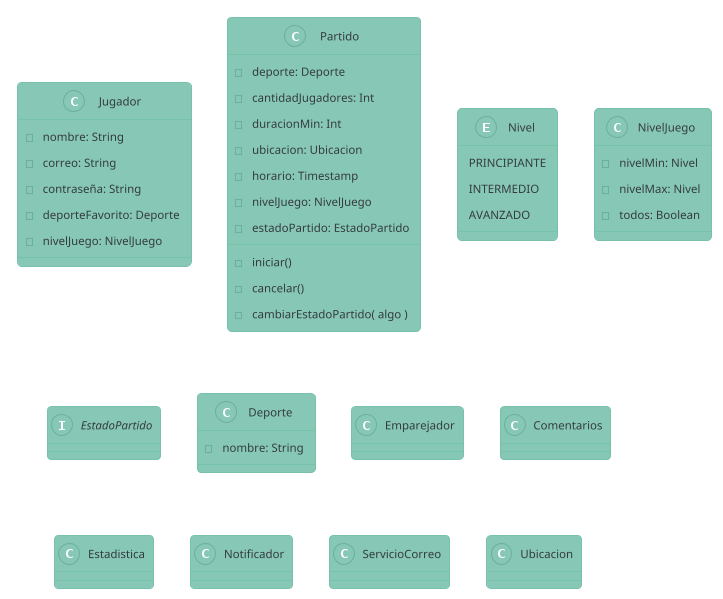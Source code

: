 @startuml
!theme minty
class Jugador { 
- nombre: String
- correo: String
- contraseña: String
- deporteFavorito: Deporte
- nivelJuego: NivelJuego 
}

class Partido {
- deporte: Deporte
- cantidadJugadores: Int
- duracionMin: Int
- ubicacion: Ubicacion
- horario: Timestamp
- nivelJuego: NivelJuego 
- estadoPartido: EstadoPartido
- iniciar()
- cancelar()
- cambiarEstadoPartido( algo )
}

enum Nivel {
PRINCIPIANTE
INTERMEDIO
AVANZADO
}

class NivelJuego {
- nivelMin: Nivel
- nivelMax: Nivel
- todos: Boolean 
}

interface EstadoPartido

class Deporte {
- nombre: String
}

class Emparejador {}

class Comentarios {}

class Estadistica {}


class Notificador {}

class ServicioCorreo {}

class Ubicacion {}
@enduml